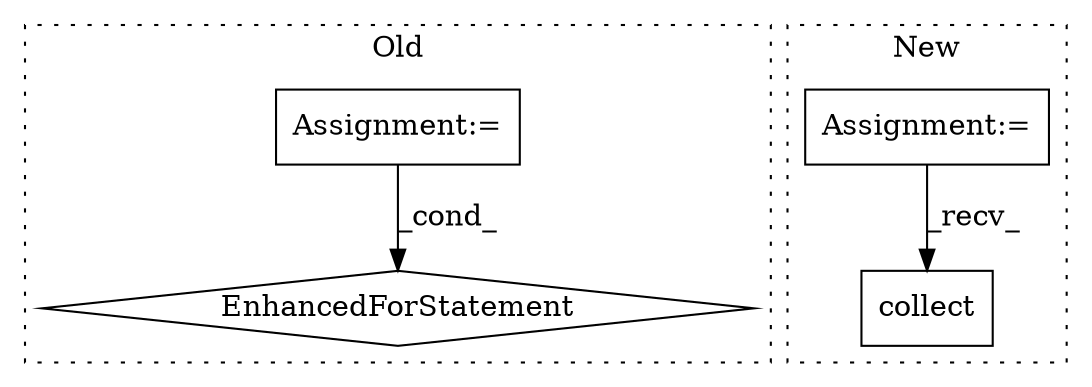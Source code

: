 digraph G {
subgraph cluster0 {
1 [label="EnhancedForStatement" a="70" s="10046,10143" l="65,2" shape="diamond"];
4 [label="Assignment:=" a="7" s="10046,10143" l="65,2" shape="box"];
label = "Old";
style="dotted";
}
subgraph cluster1 {
2 [label="collect" a="32" s="10115" l="9" shape="box"];
3 [label="Assignment:=" a="7" s="6568" l="2" shape="box"];
label = "New";
style="dotted";
}
3 -> 2 [label="_recv_"];
4 -> 1 [label="_cond_"];
}